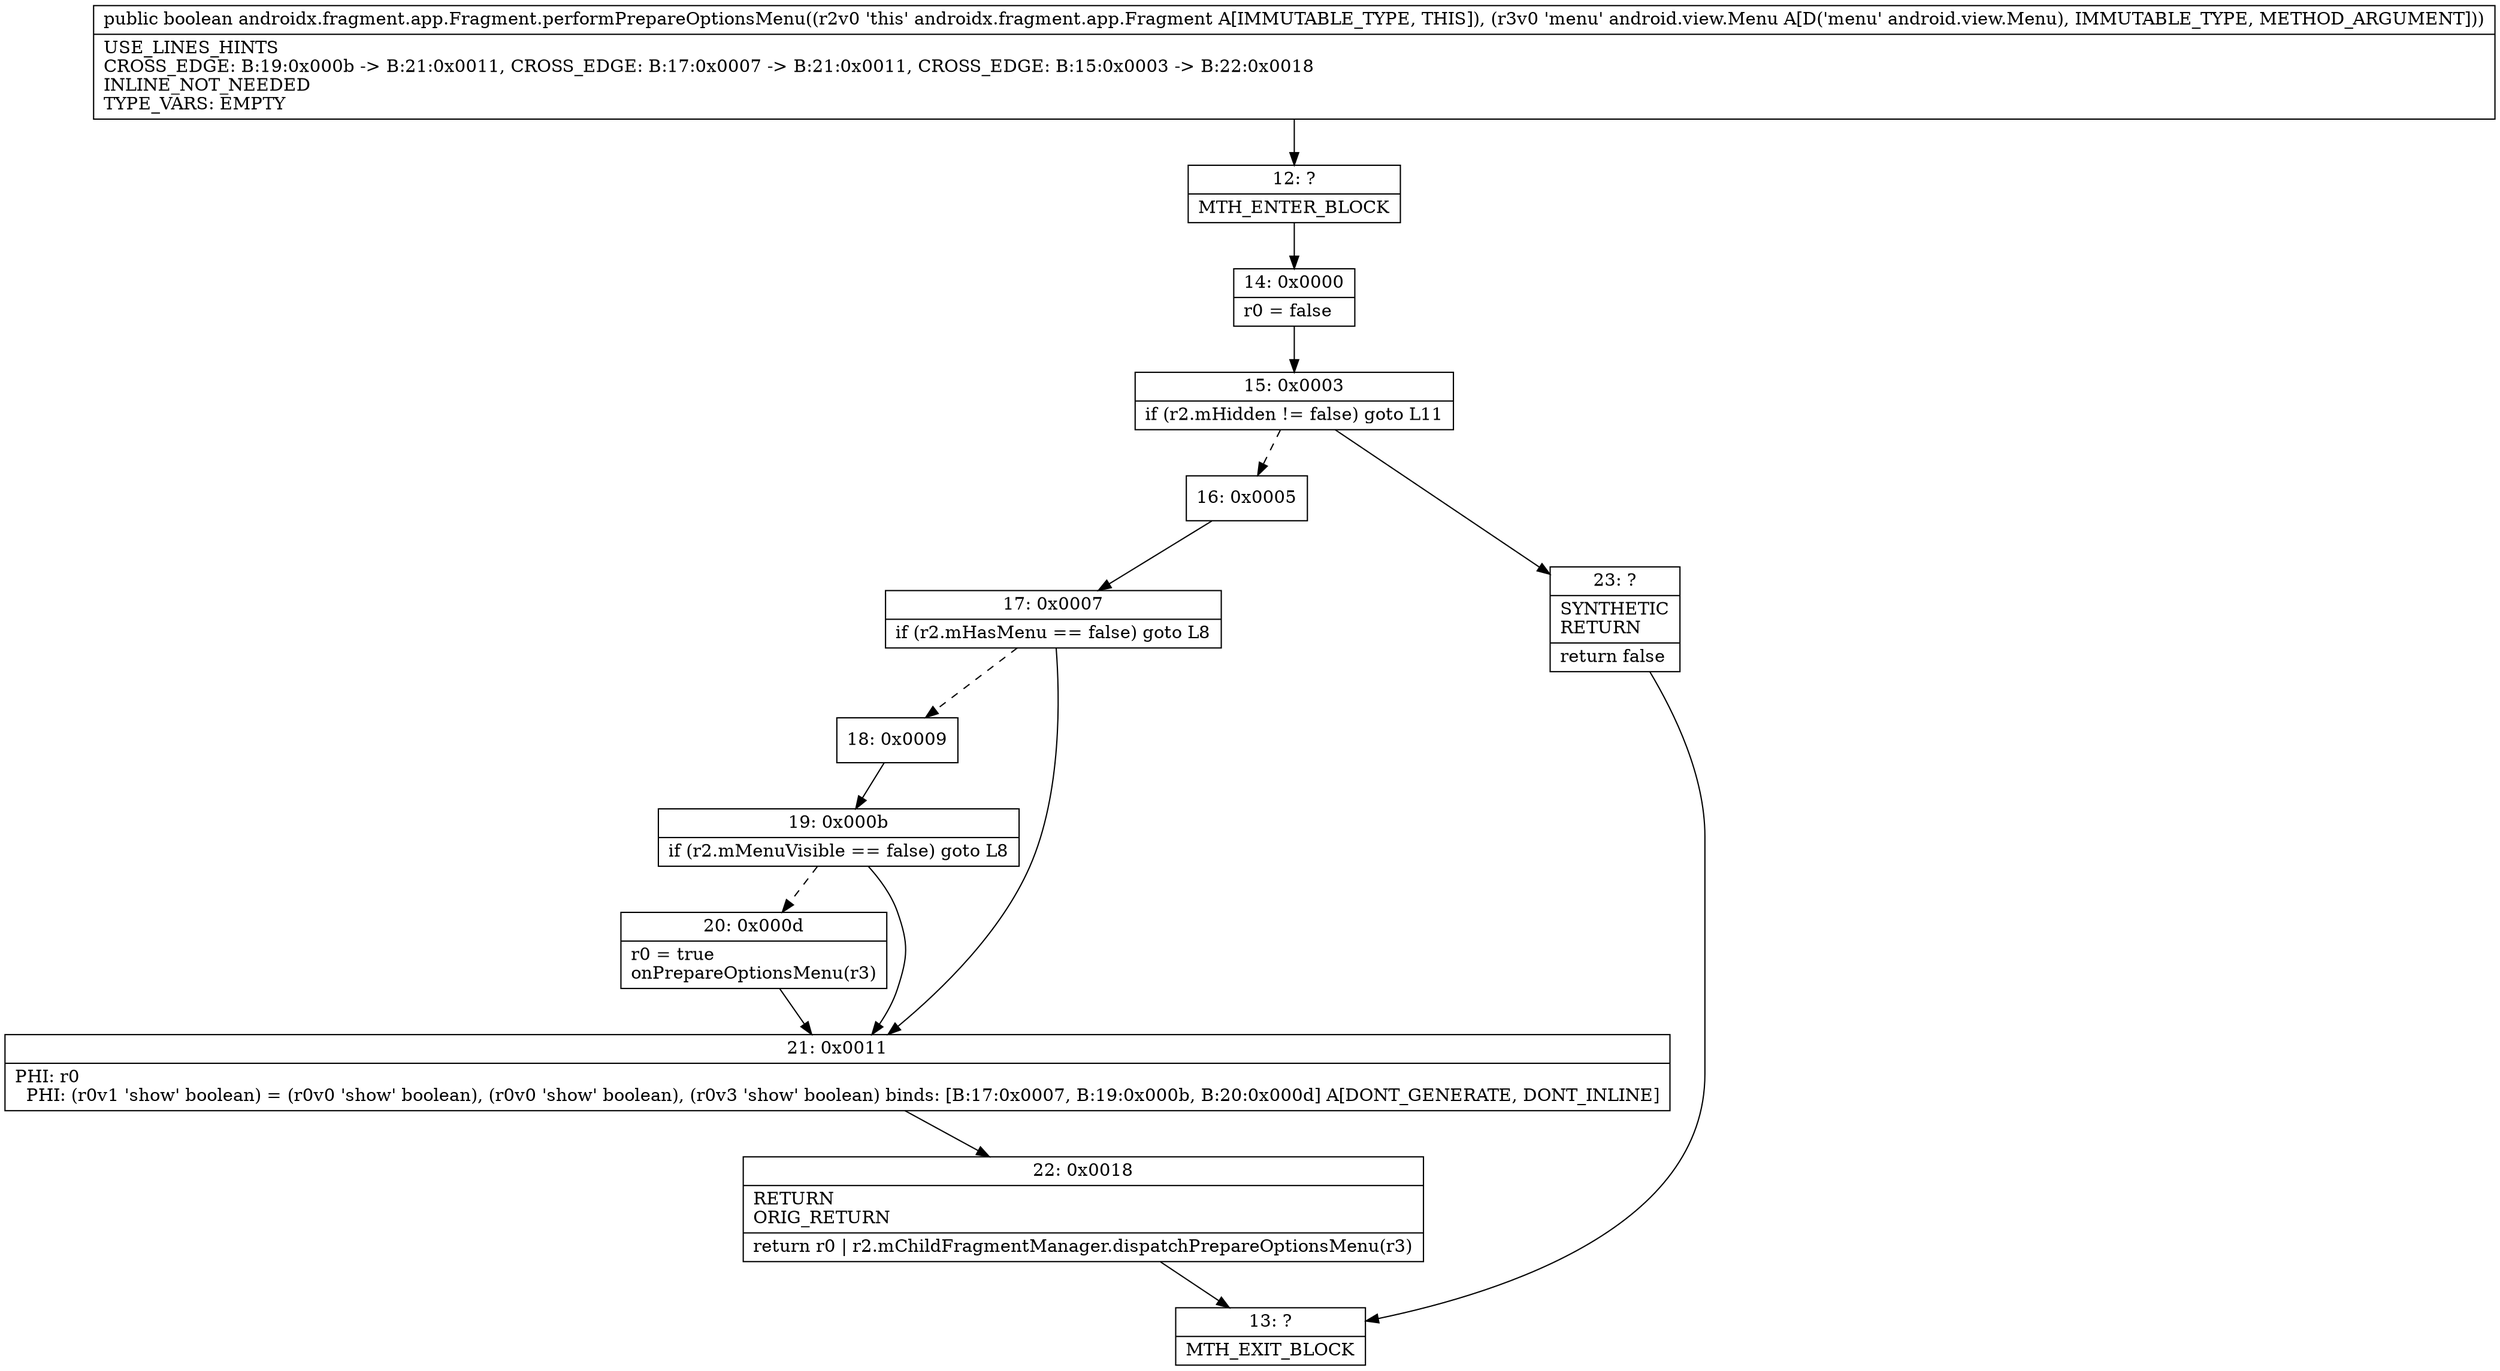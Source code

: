 digraph "CFG forandroidx.fragment.app.Fragment.performPrepareOptionsMenu(Landroid\/view\/Menu;)Z" {
Node_12 [shape=record,label="{12\:\ ?|MTH_ENTER_BLOCK\l}"];
Node_14 [shape=record,label="{14\:\ 0x0000|r0 = false\l}"];
Node_15 [shape=record,label="{15\:\ 0x0003|if (r2.mHidden != false) goto L11\l}"];
Node_16 [shape=record,label="{16\:\ 0x0005}"];
Node_17 [shape=record,label="{17\:\ 0x0007|if (r2.mHasMenu == false) goto L8\l}"];
Node_18 [shape=record,label="{18\:\ 0x0009}"];
Node_19 [shape=record,label="{19\:\ 0x000b|if (r2.mMenuVisible == false) goto L8\l}"];
Node_20 [shape=record,label="{20\:\ 0x000d|r0 = true\lonPrepareOptionsMenu(r3)\l}"];
Node_21 [shape=record,label="{21\:\ 0x0011|PHI: r0 \l  PHI: (r0v1 'show' boolean) = (r0v0 'show' boolean), (r0v0 'show' boolean), (r0v3 'show' boolean) binds: [B:17:0x0007, B:19:0x000b, B:20:0x000d] A[DONT_GENERATE, DONT_INLINE]\l}"];
Node_22 [shape=record,label="{22\:\ 0x0018|RETURN\lORIG_RETURN\l|return r0 \| r2.mChildFragmentManager.dispatchPrepareOptionsMenu(r3)\l}"];
Node_13 [shape=record,label="{13\:\ ?|MTH_EXIT_BLOCK\l}"];
Node_23 [shape=record,label="{23\:\ ?|SYNTHETIC\lRETURN\l|return false\l}"];
MethodNode[shape=record,label="{public boolean androidx.fragment.app.Fragment.performPrepareOptionsMenu((r2v0 'this' androidx.fragment.app.Fragment A[IMMUTABLE_TYPE, THIS]), (r3v0 'menu' android.view.Menu A[D('menu' android.view.Menu), IMMUTABLE_TYPE, METHOD_ARGUMENT]))  | USE_LINES_HINTS\lCROSS_EDGE: B:19:0x000b \-\> B:21:0x0011, CROSS_EDGE: B:17:0x0007 \-\> B:21:0x0011, CROSS_EDGE: B:15:0x0003 \-\> B:22:0x0018\lINLINE_NOT_NEEDED\lTYPE_VARS: EMPTY\l}"];
MethodNode -> Node_12;Node_12 -> Node_14;
Node_14 -> Node_15;
Node_15 -> Node_16[style=dashed];
Node_15 -> Node_23;
Node_16 -> Node_17;
Node_17 -> Node_18[style=dashed];
Node_17 -> Node_21;
Node_18 -> Node_19;
Node_19 -> Node_20[style=dashed];
Node_19 -> Node_21;
Node_20 -> Node_21;
Node_21 -> Node_22;
Node_22 -> Node_13;
Node_23 -> Node_13;
}

